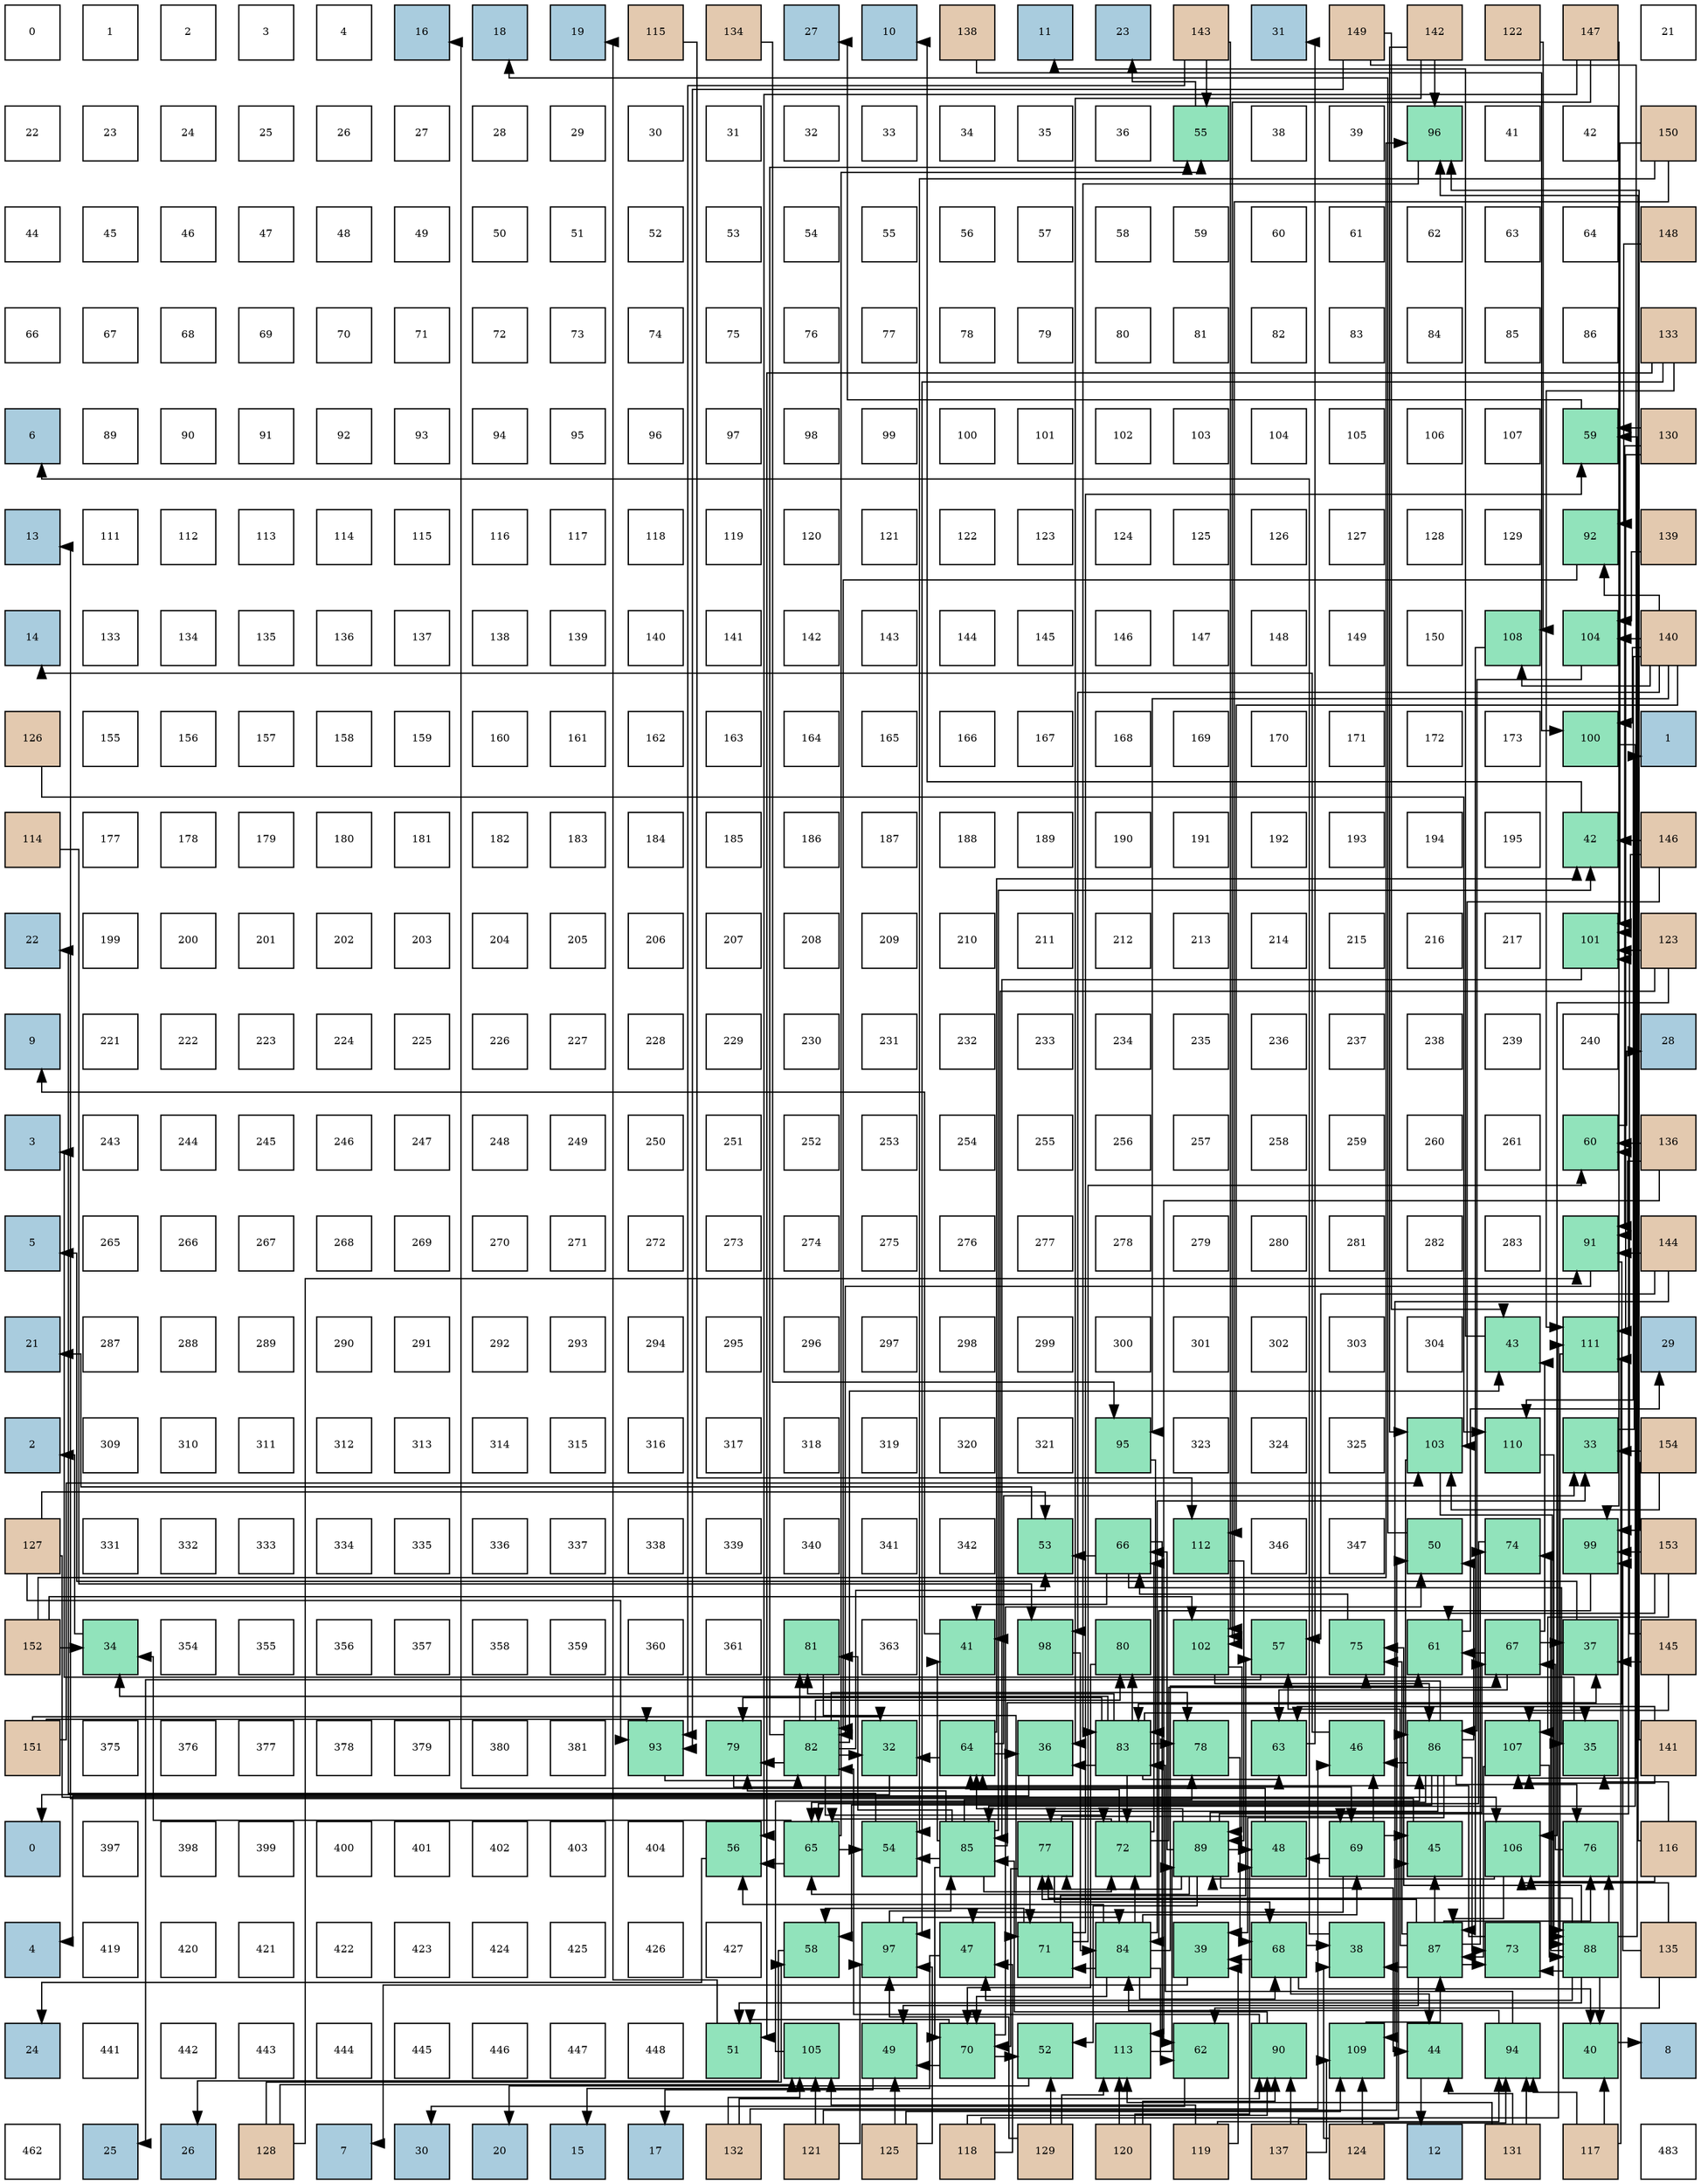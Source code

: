 digraph layout{
 rankdir=TB;
 splines=ortho;
 node [style=filled shape=square fixedsize=true width=0.6];
0[label="0", fontsize=8, fillcolor="#ffffff"];
1[label="1", fontsize=8, fillcolor="#ffffff"];
2[label="2", fontsize=8, fillcolor="#ffffff"];
3[label="3", fontsize=8, fillcolor="#ffffff"];
4[label="4", fontsize=8, fillcolor="#ffffff"];
5[label="16", fontsize=8, fillcolor="#a9ccde"];
6[label="18", fontsize=8, fillcolor="#a9ccde"];
7[label="19", fontsize=8, fillcolor="#a9ccde"];
8[label="115", fontsize=8, fillcolor="#e3c9af"];
9[label="134", fontsize=8, fillcolor="#e3c9af"];
10[label="27", fontsize=8, fillcolor="#a9ccde"];
11[label="10", fontsize=8, fillcolor="#a9ccde"];
12[label="138", fontsize=8, fillcolor="#e3c9af"];
13[label="11", fontsize=8, fillcolor="#a9ccde"];
14[label="23", fontsize=8, fillcolor="#a9ccde"];
15[label="143", fontsize=8, fillcolor="#e3c9af"];
16[label="31", fontsize=8, fillcolor="#a9ccde"];
17[label="149", fontsize=8, fillcolor="#e3c9af"];
18[label="142", fontsize=8, fillcolor="#e3c9af"];
19[label="122", fontsize=8, fillcolor="#e3c9af"];
20[label="147", fontsize=8, fillcolor="#e3c9af"];
21[label="21", fontsize=8, fillcolor="#ffffff"];
22[label="22", fontsize=8, fillcolor="#ffffff"];
23[label="23", fontsize=8, fillcolor="#ffffff"];
24[label="24", fontsize=8, fillcolor="#ffffff"];
25[label="25", fontsize=8, fillcolor="#ffffff"];
26[label="26", fontsize=8, fillcolor="#ffffff"];
27[label="27", fontsize=8, fillcolor="#ffffff"];
28[label="28", fontsize=8, fillcolor="#ffffff"];
29[label="29", fontsize=8, fillcolor="#ffffff"];
30[label="30", fontsize=8, fillcolor="#ffffff"];
31[label="31", fontsize=8, fillcolor="#ffffff"];
32[label="32", fontsize=8, fillcolor="#ffffff"];
33[label="33", fontsize=8, fillcolor="#ffffff"];
34[label="34", fontsize=8, fillcolor="#ffffff"];
35[label="35", fontsize=8, fillcolor="#ffffff"];
36[label="36", fontsize=8, fillcolor="#ffffff"];
37[label="55", fontsize=8, fillcolor="#91e3bb"];
38[label="38", fontsize=8, fillcolor="#ffffff"];
39[label="39", fontsize=8, fillcolor="#ffffff"];
40[label="96", fontsize=8, fillcolor="#91e3bb"];
41[label="41", fontsize=8, fillcolor="#ffffff"];
42[label="42", fontsize=8, fillcolor="#ffffff"];
43[label="150", fontsize=8, fillcolor="#e3c9af"];
44[label="44", fontsize=8, fillcolor="#ffffff"];
45[label="45", fontsize=8, fillcolor="#ffffff"];
46[label="46", fontsize=8, fillcolor="#ffffff"];
47[label="47", fontsize=8, fillcolor="#ffffff"];
48[label="48", fontsize=8, fillcolor="#ffffff"];
49[label="49", fontsize=8, fillcolor="#ffffff"];
50[label="50", fontsize=8, fillcolor="#ffffff"];
51[label="51", fontsize=8, fillcolor="#ffffff"];
52[label="52", fontsize=8, fillcolor="#ffffff"];
53[label="53", fontsize=8, fillcolor="#ffffff"];
54[label="54", fontsize=8, fillcolor="#ffffff"];
55[label="55", fontsize=8, fillcolor="#ffffff"];
56[label="56", fontsize=8, fillcolor="#ffffff"];
57[label="57", fontsize=8, fillcolor="#ffffff"];
58[label="58", fontsize=8, fillcolor="#ffffff"];
59[label="59", fontsize=8, fillcolor="#ffffff"];
60[label="60", fontsize=8, fillcolor="#ffffff"];
61[label="61", fontsize=8, fillcolor="#ffffff"];
62[label="62", fontsize=8, fillcolor="#ffffff"];
63[label="63", fontsize=8, fillcolor="#ffffff"];
64[label="64", fontsize=8, fillcolor="#ffffff"];
65[label="148", fontsize=8, fillcolor="#e3c9af"];
66[label="66", fontsize=8, fillcolor="#ffffff"];
67[label="67", fontsize=8, fillcolor="#ffffff"];
68[label="68", fontsize=8, fillcolor="#ffffff"];
69[label="69", fontsize=8, fillcolor="#ffffff"];
70[label="70", fontsize=8, fillcolor="#ffffff"];
71[label="71", fontsize=8, fillcolor="#ffffff"];
72[label="72", fontsize=8, fillcolor="#ffffff"];
73[label="73", fontsize=8, fillcolor="#ffffff"];
74[label="74", fontsize=8, fillcolor="#ffffff"];
75[label="75", fontsize=8, fillcolor="#ffffff"];
76[label="76", fontsize=8, fillcolor="#ffffff"];
77[label="77", fontsize=8, fillcolor="#ffffff"];
78[label="78", fontsize=8, fillcolor="#ffffff"];
79[label="79", fontsize=8, fillcolor="#ffffff"];
80[label="80", fontsize=8, fillcolor="#ffffff"];
81[label="81", fontsize=8, fillcolor="#ffffff"];
82[label="82", fontsize=8, fillcolor="#ffffff"];
83[label="83", fontsize=8, fillcolor="#ffffff"];
84[label="84", fontsize=8, fillcolor="#ffffff"];
85[label="85", fontsize=8, fillcolor="#ffffff"];
86[label="86", fontsize=8, fillcolor="#ffffff"];
87[label="133", fontsize=8, fillcolor="#e3c9af"];
88[label="6", fontsize=8, fillcolor="#a9ccde"];
89[label="89", fontsize=8, fillcolor="#ffffff"];
90[label="90", fontsize=8, fillcolor="#ffffff"];
91[label="91", fontsize=8, fillcolor="#ffffff"];
92[label="92", fontsize=8, fillcolor="#ffffff"];
93[label="93", fontsize=8, fillcolor="#ffffff"];
94[label="94", fontsize=8, fillcolor="#ffffff"];
95[label="95", fontsize=8, fillcolor="#ffffff"];
96[label="96", fontsize=8, fillcolor="#ffffff"];
97[label="97", fontsize=8, fillcolor="#ffffff"];
98[label="98", fontsize=8, fillcolor="#ffffff"];
99[label="99", fontsize=8, fillcolor="#ffffff"];
100[label="100", fontsize=8, fillcolor="#ffffff"];
101[label="101", fontsize=8, fillcolor="#ffffff"];
102[label="102", fontsize=8, fillcolor="#ffffff"];
103[label="103", fontsize=8, fillcolor="#ffffff"];
104[label="104", fontsize=8, fillcolor="#ffffff"];
105[label="105", fontsize=8, fillcolor="#ffffff"];
106[label="106", fontsize=8, fillcolor="#ffffff"];
107[label="107", fontsize=8, fillcolor="#ffffff"];
108[label="59", fontsize=8, fillcolor="#91e3bb"];
109[label="130", fontsize=8, fillcolor="#e3c9af"];
110[label="13", fontsize=8, fillcolor="#a9ccde"];
111[label="111", fontsize=8, fillcolor="#ffffff"];
112[label="112", fontsize=8, fillcolor="#ffffff"];
113[label="113", fontsize=8, fillcolor="#ffffff"];
114[label="114", fontsize=8, fillcolor="#ffffff"];
115[label="115", fontsize=8, fillcolor="#ffffff"];
116[label="116", fontsize=8, fillcolor="#ffffff"];
117[label="117", fontsize=8, fillcolor="#ffffff"];
118[label="118", fontsize=8, fillcolor="#ffffff"];
119[label="119", fontsize=8, fillcolor="#ffffff"];
120[label="120", fontsize=8, fillcolor="#ffffff"];
121[label="121", fontsize=8, fillcolor="#ffffff"];
122[label="122", fontsize=8, fillcolor="#ffffff"];
123[label="123", fontsize=8, fillcolor="#ffffff"];
124[label="124", fontsize=8, fillcolor="#ffffff"];
125[label="125", fontsize=8, fillcolor="#ffffff"];
126[label="126", fontsize=8, fillcolor="#ffffff"];
127[label="127", fontsize=8, fillcolor="#ffffff"];
128[label="128", fontsize=8, fillcolor="#ffffff"];
129[label="129", fontsize=8, fillcolor="#ffffff"];
130[label="92", fontsize=8, fillcolor="#91e3bb"];
131[label="139", fontsize=8, fillcolor="#e3c9af"];
132[label="14", fontsize=8, fillcolor="#a9ccde"];
133[label="133", fontsize=8, fillcolor="#ffffff"];
134[label="134", fontsize=8, fillcolor="#ffffff"];
135[label="135", fontsize=8, fillcolor="#ffffff"];
136[label="136", fontsize=8, fillcolor="#ffffff"];
137[label="137", fontsize=8, fillcolor="#ffffff"];
138[label="138", fontsize=8, fillcolor="#ffffff"];
139[label="139", fontsize=8, fillcolor="#ffffff"];
140[label="140", fontsize=8, fillcolor="#ffffff"];
141[label="141", fontsize=8, fillcolor="#ffffff"];
142[label="142", fontsize=8, fillcolor="#ffffff"];
143[label="143", fontsize=8, fillcolor="#ffffff"];
144[label="144", fontsize=8, fillcolor="#ffffff"];
145[label="145", fontsize=8, fillcolor="#ffffff"];
146[label="146", fontsize=8, fillcolor="#ffffff"];
147[label="147", fontsize=8, fillcolor="#ffffff"];
148[label="148", fontsize=8, fillcolor="#ffffff"];
149[label="149", fontsize=8, fillcolor="#ffffff"];
150[label="150", fontsize=8, fillcolor="#ffffff"];
151[label="108", fontsize=8, fillcolor="#91e3bb"];
152[label="104", fontsize=8, fillcolor="#91e3bb"];
153[label="140", fontsize=8, fillcolor="#e3c9af"];
154[label="126", fontsize=8, fillcolor="#e3c9af"];
155[label="155", fontsize=8, fillcolor="#ffffff"];
156[label="156", fontsize=8, fillcolor="#ffffff"];
157[label="157", fontsize=8, fillcolor="#ffffff"];
158[label="158", fontsize=8, fillcolor="#ffffff"];
159[label="159", fontsize=8, fillcolor="#ffffff"];
160[label="160", fontsize=8, fillcolor="#ffffff"];
161[label="161", fontsize=8, fillcolor="#ffffff"];
162[label="162", fontsize=8, fillcolor="#ffffff"];
163[label="163", fontsize=8, fillcolor="#ffffff"];
164[label="164", fontsize=8, fillcolor="#ffffff"];
165[label="165", fontsize=8, fillcolor="#ffffff"];
166[label="166", fontsize=8, fillcolor="#ffffff"];
167[label="167", fontsize=8, fillcolor="#ffffff"];
168[label="168", fontsize=8, fillcolor="#ffffff"];
169[label="169", fontsize=8, fillcolor="#ffffff"];
170[label="170", fontsize=8, fillcolor="#ffffff"];
171[label="171", fontsize=8, fillcolor="#ffffff"];
172[label="172", fontsize=8, fillcolor="#ffffff"];
173[label="173", fontsize=8, fillcolor="#ffffff"];
174[label="100", fontsize=8, fillcolor="#91e3bb"];
175[label="1", fontsize=8, fillcolor="#a9ccde"];
176[label="114", fontsize=8, fillcolor="#e3c9af"];
177[label="177", fontsize=8, fillcolor="#ffffff"];
178[label="178", fontsize=8, fillcolor="#ffffff"];
179[label="179", fontsize=8, fillcolor="#ffffff"];
180[label="180", fontsize=8, fillcolor="#ffffff"];
181[label="181", fontsize=8, fillcolor="#ffffff"];
182[label="182", fontsize=8, fillcolor="#ffffff"];
183[label="183", fontsize=8, fillcolor="#ffffff"];
184[label="184", fontsize=8, fillcolor="#ffffff"];
185[label="185", fontsize=8, fillcolor="#ffffff"];
186[label="186", fontsize=8, fillcolor="#ffffff"];
187[label="187", fontsize=8, fillcolor="#ffffff"];
188[label="188", fontsize=8, fillcolor="#ffffff"];
189[label="189", fontsize=8, fillcolor="#ffffff"];
190[label="190", fontsize=8, fillcolor="#ffffff"];
191[label="191", fontsize=8, fillcolor="#ffffff"];
192[label="192", fontsize=8, fillcolor="#ffffff"];
193[label="193", fontsize=8, fillcolor="#ffffff"];
194[label="194", fontsize=8, fillcolor="#ffffff"];
195[label="195", fontsize=8, fillcolor="#ffffff"];
196[label="42", fontsize=8, fillcolor="#91e3bb"];
197[label="146", fontsize=8, fillcolor="#e3c9af"];
198[label="22", fontsize=8, fillcolor="#a9ccde"];
199[label="199", fontsize=8, fillcolor="#ffffff"];
200[label="200", fontsize=8, fillcolor="#ffffff"];
201[label="201", fontsize=8, fillcolor="#ffffff"];
202[label="202", fontsize=8, fillcolor="#ffffff"];
203[label="203", fontsize=8, fillcolor="#ffffff"];
204[label="204", fontsize=8, fillcolor="#ffffff"];
205[label="205", fontsize=8, fillcolor="#ffffff"];
206[label="206", fontsize=8, fillcolor="#ffffff"];
207[label="207", fontsize=8, fillcolor="#ffffff"];
208[label="208", fontsize=8, fillcolor="#ffffff"];
209[label="209", fontsize=8, fillcolor="#ffffff"];
210[label="210", fontsize=8, fillcolor="#ffffff"];
211[label="211", fontsize=8, fillcolor="#ffffff"];
212[label="212", fontsize=8, fillcolor="#ffffff"];
213[label="213", fontsize=8, fillcolor="#ffffff"];
214[label="214", fontsize=8, fillcolor="#ffffff"];
215[label="215", fontsize=8, fillcolor="#ffffff"];
216[label="216", fontsize=8, fillcolor="#ffffff"];
217[label="217", fontsize=8, fillcolor="#ffffff"];
218[label="101", fontsize=8, fillcolor="#91e3bb"];
219[label="123", fontsize=8, fillcolor="#e3c9af"];
220[label="9", fontsize=8, fillcolor="#a9ccde"];
221[label="221", fontsize=8, fillcolor="#ffffff"];
222[label="222", fontsize=8, fillcolor="#ffffff"];
223[label="223", fontsize=8, fillcolor="#ffffff"];
224[label="224", fontsize=8, fillcolor="#ffffff"];
225[label="225", fontsize=8, fillcolor="#ffffff"];
226[label="226", fontsize=8, fillcolor="#ffffff"];
227[label="227", fontsize=8, fillcolor="#ffffff"];
228[label="228", fontsize=8, fillcolor="#ffffff"];
229[label="229", fontsize=8, fillcolor="#ffffff"];
230[label="230", fontsize=8, fillcolor="#ffffff"];
231[label="231", fontsize=8, fillcolor="#ffffff"];
232[label="232", fontsize=8, fillcolor="#ffffff"];
233[label="233", fontsize=8, fillcolor="#ffffff"];
234[label="234", fontsize=8, fillcolor="#ffffff"];
235[label="235", fontsize=8, fillcolor="#ffffff"];
236[label="236", fontsize=8, fillcolor="#ffffff"];
237[label="237", fontsize=8, fillcolor="#ffffff"];
238[label="238", fontsize=8, fillcolor="#ffffff"];
239[label="239", fontsize=8, fillcolor="#ffffff"];
240[label="240", fontsize=8, fillcolor="#ffffff"];
241[label="28", fontsize=8, fillcolor="#a9ccde"];
242[label="3", fontsize=8, fillcolor="#a9ccde"];
243[label="243", fontsize=8, fillcolor="#ffffff"];
244[label="244", fontsize=8, fillcolor="#ffffff"];
245[label="245", fontsize=8, fillcolor="#ffffff"];
246[label="246", fontsize=8, fillcolor="#ffffff"];
247[label="247", fontsize=8, fillcolor="#ffffff"];
248[label="248", fontsize=8, fillcolor="#ffffff"];
249[label="249", fontsize=8, fillcolor="#ffffff"];
250[label="250", fontsize=8, fillcolor="#ffffff"];
251[label="251", fontsize=8, fillcolor="#ffffff"];
252[label="252", fontsize=8, fillcolor="#ffffff"];
253[label="253", fontsize=8, fillcolor="#ffffff"];
254[label="254", fontsize=8, fillcolor="#ffffff"];
255[label="255", fontsize=8, fillcolor="#ffffff"];
256[label="256", fontsize=8, fillcolor="#ffffff"];
257[label="257", fontsize=8, fillcolor="#ffffff"];
258[label="258", fontsize=8, fillcolor="#ffffff"];
259[label="259", fontsize=8, fillcolor="#ffffff"];
260[label="260", fontsize=8, fillcolor="#ffffff"];
261[label="261", fontsize=8, fillcolor="#ffffff"];
262[label="60", fontsize=8, fillcolor="#91e3bb"];
263[label="136", fontsize=8, fillcolor="#e3c9af"];
264[label="5", fontsize=8, fillcolor="#a9ccde"];
265[label="265", fontsize=8, fillcolor="#ffffff"];
266[label="266", fontsize=8, fillcolor="#ffffff"];
267[label="267", fontsize=8, fillcolor="#ffffff"];
268[label="268", fontsize=8, fillcolor="#ffffff"];
269[label="269", fontsize=8, fillcolor="#ffffff"];
270[label="270", fontsize=8, fillcolor="#ffffff"];
271[label="271", fontsize=8, fillcolor="#ffffff"];
272[label="272", fontsize=8, fillcolor="#ffffff"];
273[label="273", fontsize=8, fillcolor="#ffffff"];
274[label="274", fontsize=8, fillcolor="#ffffff"];
275[label="275", fontsize=8, fillcolor="#ffffff"];
276[label="276", fontsize=8, fillcolor="#ffffff"];
277[label="277", fontsize=8, fillcolor="#ffffff"];
278[label="278", fontsize=8, fillcolor="#ffffff"];
279[label="279", fontsize=8, fillcolor="#ffffff"];
280[label="280", fontsize=8, fillcolor="#ffffff"];
281[label="281", fontsize=8, fillcolor="#ffffff"];
282[label="282", fontsize=8, fillcolor="#ffffff"];
283[label="283", fontsize=8, fillcolor="#ffffff"];
284[label="91", fontsize=8, fillcolor="#91e3bb"];
285[label="144", fontsize=8, fillcolor="#e3c9af"];
286[label="21", fontsize=8, fillcolor="#a9ccde"];
287[label="287", fontsize=8, fillcolor="#ffffff"];
288[label="288", fontsize=8, fillcolor="#ffffff"];
289[label="289", fontsize=8, fillcolor="#ffffff"];
290[label="290", fontsize=8, fillcolor="#ffffff"];
291[label="291", fontsize=8, fillcolor="#ffffff"];
292[label="292", fontsize=8, fillcolor="#ffffff"];
293[label="293", fontsize=8, fillcolor="#ffffff"];
294[label="294", fontsize=8, fillcolor="#ffffff"];
295[label="295", fontsize=8, fillcolor="#ffffff"];
296[label="296", fontsize=8, fillcolor="#ffffff"];
297[label="297", fontsize=8, fillcolor="#ffffff"];
298[label="298", fontsize=8, fillcolor="#ffffff"];
299[label="299", fontsize=8, fillcolor="#ffffff"];
300[label="300", fontsize=8, fillcolor="#ffffff"];
301[label="301", fontsize=8, fillcolor="#ffffff"];
302[label="302", fontsize=8, fillcolor="#ffffff"];
303[label="303", fontsize=8, fillcolor="#ffffff"];
304[label="304", fontsize=8, fillcolor="#ffffff"];
305[label="43", fontsize=8, fillcolor="#91e3bb"];
306[label="111", fontsize=8, fillcolor="#91e3bb"];
307[label="29", fontsize=8, fillcolor="#a9ccde"];
308[label="2", fontsize=8, fillcolor="#a9ccde"];
309[label="309", fontsize=8, fillcolor="#ffffff"];
310[label="310", fontsize=8, fillcolor="#ffffff"];
311[label="311", fontsize=8, fillcolor="#ffffff"];
312[label="312", fontsize=8, fillcolor="#ffffff"];
313[label="313", fontsize=8, fillcolor="#ffffff"];
314[label="314", fontsize=8, fillcolor="#ffffff"];
315[label="315", fontsize=8, fillcolor="#ffffff"];
316[label="316", fontsize=8, fillcolor="#ffffff"];
317[label="317", fontsize=8, fillcolor="#ffffff"];
318[label="318", fontsize=8, fillcolor="#ffffff"];
319[label="319", fontsize=8, fillcolor="#ffffff"];
320[label="320", fontsize=8, fillcolor="#ffffff"];
321[label="321", fontsize=8, fillcolor="#ffffff"];
322[label="95", fontsize=8, fillcolor="#91e3bb"];
323[label="323", fontsize=8, fillcolor="#ffffff"];
324[label="324", fontsize=8, fillcolor="#ffffff"];
325[label="325", fontsize=8, fillcolor="#ffffff"];
326[label="103", fontsize=8, fillcolor="#91e3bb"];
327[label="110", fontsize=8, fillcolor="#91e3bb"];
328[label="33", fontsize=8, fillcolor="#91e3bb"];
329[label="154", fontsize=8, fillcolor="#e3c9af"];
330[label="127", fontsize=8, fillcolor="#e3c9af"];
331[label="331", fontsize=8, fillcolor="#ffffff"];
332[label="332", fontsize=8, fillcolor="#ffffff"];
333[label="333", fontsize=8, fillcolor="#ffffff"];
334[label="334", fontsize=8, fillcolor="#ffffff"];
335[label="335", fontsize=8, fillcolor="#ffffff"];
336[label="336", fontsize=8, fillcolor="#ffffff"];
337[label="337", fontsize=8, fillcolor="#ffffff"];
338[label="338", fontsize=8, fillcolor="#ffffff"];
339[label="339", fontsize=8, fillcolor="#ffffff"];
340[label="340", fontsize=8, fillcolor="#ffffff"];
341[label="341", fontsize=8, fillcolor="#ffffff"];
342[label="342", fontsize=8, fillcolor="#ffffff"];
343[label="53", fontsize=8, fillcolor="#91e3bb"];
344[label="66", fontsize=8, fillcolor="#91e3bb"];
345[label="112", fontsize=8, fillcolor="#91e3bb"];
346[label="346", fontsize=8, fillcolor="#ffffff"];
347[label="347", fontsize=8, fillcolor="#ffffff"];
348[label="50", fontsize=8, fillcolor="#91e3bb"];
349[label="74", fontsize=8, fillcolor="#91e3bb"];
350[label="99", fontsize=8, fillcolor="#91e3bb"];
351[label="153", fontsize=8, fillcolor="#e3c9af"];
352[label="152", fontsize=8, fillcolor="#e3c9af"];
353[label="34", fontsize=8, fillcolor="#91e3bb"];
354[label="354", fontsize=8, fillcolor="#ffffff"];
355[label="355", fontsize=8, fillcolor="#ffffff"];
356[label="356", fontsize=8, fillcolor="#ffffff"];
357[label="357", fontsize=8, fillcolor="#ffffff"];
358[label="358", fontsize=8, fillcolor="#ffffff"];
359[label="359", fontsize=8, fillcolor="#ffffff"];
360[label="360", fontsize=8, fillcolor="#ffffff"];
361[label="361", fontsize=8, fillcolor="#ffffff"];
362[label="81", fontsize=8, fillcolor="#91e3bb"];
363[label="363", fontsize=8, fillcolor="#ffffff"];
364[label="41", fontsize=8, fillcolor="#91e3bb"];
365[label="98", fontsize=8, fillcolor="#91e3bb"];
366[label="80", fontsize=8, fillcolor="#91e3bb"];
367[label="102", fontsize=8, fillcolor="#91e3bb"];
368[label="57", fontsize=8, fillcolor="#91e3bb"];
369[label="75", fontsize=8, fillcolor="#91e3bb"];
370[label="61", fontsize=8, fillcolor="#91e3bb"];
371[label="67", fontsize=8, fillcolor="#91e3bb"];
372[label="37", fontsize=8, fillcolor="#91e3bb"];
373[label="145", fontsize=8, fillcolor="#e3c9af"];
374[label="151", fontsize=8, fillcolor="#e3c9af"];
375[label="375", fontsize=8, fillcolor="#ffffff"];
376[label="376", fontsize=8, fillcolor="#ffffff"];
377[label="377", fontsize=8, fillcolor="#ffffff"];
378[label="378", fontsize=8, fillcolor="#ffffff"];
379[label="379", fontsize=8, fillcolor="#ffffff"];
380[label="380", fontsize=8, fillcolor="#ffffff"];
381[label="381", fontsize=8, fillcolor="#ffffff"];
382[label="93", fontsize=8, fillcolor="#91e3bb"];
383[label="79", fontsize=8, fillcolor="#91e3bb"];
384[label="82", fontsize=8, fillcolor="#91e3bb"];
385[label="32", fontsize=8, fillcolor="#91e3bb"];
386[label="64", fontsize=8, fillcolor="#91e3bb"];
387[label="36", fontsize=8, fillcolor="#91e3bb"];
388[label="83", fontsize=8, fillcolor="#91e3bb"];
389[label="78", fontsize=8, fillcolor="#91e3bb"];
390[label="63", fontsize=8, fillcolor="#91e3bb"];
391[label="46", fontsize=8, fillcolor="#91e3bb"];
392[label="86", fontsize=8, fillcolor="#91e3bb"];
393[label="107", fontsize=8, fillcolor="#91e3bb"];
394[label="35", fontsize=8, fillcolor="#91e3bb"];
395[label="141", fontsize=8, fillcolor="#e3c9af"];
396[label="0", fontsize=8, fillcolor="#a9ccde"];
397[label="397", fontsize=8, fillcolor="#ffffff"];
398[label="398", fontsize=8, fillcolor="#ffffff"];
399[label="399", fontsize=8, fillcolor="#ffffff"];
400[label="400", fontsize=8, fillcolor="#ffffff"];
401[label="401", fontsize=8, fillcolor="#ffffff"];
402[label="402", fontsize=8, fillcolor="#ffffff"];
403[label="403", fontsize=8, fillcolor="#ffffff"];
404[label="404", fontsize=8, fillcolor="#ffffff"];
405[label="56", fontsize=8, fillcolor="#91e3bb"];
406[label="65", fontsize=8, fillcolor="#91e3bb"];
407[label="54", fontsize=8, fillcolor="#91e3bb"];
408[label="85", fontsize=8, fillcolor="#91e3bb"];
409[label="77", fontsize=8, fillcolor="#91e3bb"];
410[label="72", fontsize=8, fillcolor="#91e3bb"];
411[label="89", fontsize=8, fillcolor="#91e3bb"];
412[label="48", fontsize=8, fillcolor="#91e3bb"];
413[label="69", fontsize=8, fillcolor="#91e3bb"];
414[label="45", fontsize=8, fillcolor="#91e3bb"];
415[label="106", fontsize=8, fillcolor="#91e3bb"];
416[label="76", fontsize=8, fillcolor="#91e3bb"];
417[label="116", fontsize=8, fillcolor="#e3c9af"];
418[label="4", fontsize=8, fillcolor="#a9ccde"];
419[label="419", fontsize=8, fillcolor="#ffffff"];
420[label="420", fontsize=8, fillcolor="#ffffff"];
421[label="421", fontsize=8, fillcolor="#ffffff"];
422[label="422", fontsize=8, fillcolor="#ffffff"];
423[label="423", fontsize=8, fillcolor="#ffffff"];
424[label="424", fontsize=8, fillcolor="#ffffff"];
425[label="425", fontsize=8, fillcolor="#ffffff"];
426[label="426", fontsize=8, fillcolor="#ffffff"];
427[label="427", fontsize=8, fillcolor="#ffffff"];
428[label="58", fontsize=8, fillcolor="#91e3bb"];
429[label="97", fontsize=8, fillcolor="#91e3bb"];
430[label="47", fontsize=8, fillcolor="#91e3bb"];
431[label="71", fontsize=8, fillcolor="#91e3bb"];
432[label="84", fontsize=8, fillcolor="#91e3bb"];
433[label="39", fontsize=8, fillcolor="#91e3bb"];
434[label="68", fontsize=8, fillcolor="#91e3bb"];
435[label="38", fontsize=8, fillcolor="#91e3bb"];
436[label="87", fontsize=8, fillcolor="#91e3bb"];
437[label="73", fontsize=8, fillcolor="#91e3bb"];
438[label="88", fontsize=8, fillcolor="#91e3bb"];
439[label="135", fontsize=8, fillcolor="#e3c9af"];
440[label="24", fontsize=8, fillcolor="#a9ccde"];
441[label="441", fontsize=8, fillcolor="#ffffff"];
442[label="442", fontsize=8, fillcolor="#ffffff"];
443[label="443", fontsize=8, fillcolor="#ffffff"];
444[label="444", fontsize=8, fillcolor="#ffffff"];
445[label="445", fontsize=8, fillcolor="#ffffff"];
446[label="446", fontsize=8, fillcolor="#ffffff"];
447[label="447", fontsize=8, fillcolor="#ffffff"];
448[label="448", fontsize=8, fillcolor="#ffffff"];
449[label="51", fontsize=8, fillcolor="#91e3bb"];
450[label="105", fontsize=8, fillcolor="#91e3bb"];
451[label="49", fontsize=8, fillcolor="#91e3bb"];
452[label="70", fontsize=8, fillcolor="#91e3bb"];
453[label="52", fontsize=8, fillcolor="#91e3bb"];
454[label="113", fontsize=8, fillcolor="#91e3bb"];
455[label="62", fontsize=8, fillcolor="#91e3bb"];
456[label="90", fontsize=8, fillcolor="#91e3bb"];
457[label="109", fontsize=8, fillcolor="#91e3bb"];
458[label="44", fontsize=8, fillcolor="#91e3bb"];
459[label="94", fontsize=8, fillcolor="#91e3bb"];
460[label="40", fontsize=8, fillcolor="#91e3bb"];
461[label="8", fontsize=8, fillcolor="#a9ccde"];
462[label="462", fontsize=8, fillcolor="#ffffff"];
463[label="25", fontsize=8, fillcolor="#a9ccde"];
464[label="26", fontsize=8, fillcolor="#a9ccde"];
465[label="128", fontsize=8, fillcolor="#e3c9af"];
466[label="7", fontsize=8, fillcolor="#a9ccde"];
467[label="30", fontsize=8, fillcolor="#a9ccde"];
468[label="20", fontsize=8, fillcolor="#a9ccde"];
469[label="15", fontsize=8, fillcolor="#a9ccde"];
470[label="17", fontsize=8, fillcolor="#a9ccde"];
471[label="132", fontsize=8, fillcolor="#e3c9af"];
472[label="121", fontsize=8, fillcolor="#e3c9af"];
473[label="125", fontsize=8, fillcolor="#e3c9af"];
474[label="118", fontsize=8, fillcolor="#e3c9af"];
475[label="129", fontsize=8, fillcolor="#e3c9af"];
476[label="120", fontsize=8, fillcolor="#e3c9af"];
477[label="119", fontsize=8, fillcolor="#e3c9af"];
478[label="137", fontsize=8, fillcolor="#e3c9af"];
479[label="124", fontsize=8, fillcolor="#e3c9af"];
480[label="12", fontsize=8, fillcolor="#a9ccde"];
481[label="131", fontsize=8, fillcolor="#e3c9af"];
482[label="117", fontsize=8, fillcolor="#e3c9af"];
483[label="483", fontsize=8, fillcolor="#ffffff"];
edge [constraint=false, style=vis];385 -> 396;
328 -> 175;
353 -> 308;
394 -> 242;
387 -> 418;
372 -> 264;
435 -> 88;
433 -> 466;
460 -> 461;
364 -> 220;
196 -> 11;
305 -> 13;
458 -> 480;
414 -> 110;
391 -> 132;
430 -> 469;
412 -> 5;
451 -> 470;
348 -> 6;
449 -> 7;
453 -> 468;
343 -> 286;
407 -> 198;
37 -> 14;
405 -> 440;
368 -> 463;
428 -> 464;
108 -> 10;
262 -> 241;
370 -> 307;
455 -> 467;
390 -> 16;
386 -> 385;
386 -> 328;
386 -> 387;
386 -> 196;
406 -> 353;
406 -> 407;
406 -> 37;
406 -> 405;
344 -> 394;
344 -> 364;
344 -> 343;
344 -> 455;
371 -> 372;
371 -> 305;
371 -> 370;
371 -> 390;
434 -> 435;
434 -> 433;
434 -> 460;
434 -> 458;
413 -> 414;
413 -> 391;
413 -> 430;
413 -> 412;
452 -> 451;
452 -> 348;
452 -> 449;
452 -> 453;
431 -> 368;
431 -> 428;
431 -> 108;
431 -> 262;
410 -> 386;
410 -> 406;
410 -> 344;
410 -> 371;
437 -> 386;
349 -> 406;
369 -> 344;
416 -> 371;
409 -> 434;
409 -> 413;
409 -> 452;
409 -> 431;
389 -> 434;
383 -> 413;
366 -> 452;
362 -> 431;
384 -> 385;
384 -> 305;
384 -> 343;
384 -> 37;
384 -> 410;
384 -> 389;
384 -> 383;
384 -> 366;
384 -> 362;
388 -> 353;
388 -> 394;
388 -> 387;
388 -> 390;
388 -> 410;
388 -> 389;
388 -> 383;
388 -> 366;
388 -> 362;
432 -> 328;
432 -> 405;
432 -> 370;
432 -> 455;
432 -> 434;
432 -> 413;
432 -> 452;
432 -> 431;
432 -> 410;
408 -> 372;
408 -> 364;
408 -> 196;
408 -> 407;
408 -> 452;
408 -> 410;
408 -> 389;
408 -> 383;
408 -> 362;
392 -> 433;
392 -> 391;
392 -> 348;
392 -> 428;
392 -> 406;
392 -> 437;
392 -> 369;
392 -> 416;
392 -> 409;
436 -> 435;
436 -> 414;
436 -> 451;
436 -> 368;
436 -> 437;
436 -> 349;
436 -> 369;
436 -> 416;
436 -> 409;
438 -> 460;
438 -> 430;
438 -> 449;
438 -> 108;
438 -> 437;
438 -> 349;
438 -> 369;
438 -> 416;
438 -> 409;
411 -> 458;
411 -> 412;
411 -> 453;
411 -> 262;
411 -> 386;
411 -> 406;
411 -> 344;
411 -> 371;
411 -> 409;
456 -> 384;
456 -> 408;
284 -> 384;
284 -> 388;
130 -> 384;
382 -> 384;
459 -> 388;
459 -> 432;
322 -> 388;
40 -> 388;
429 -> 432;
429 -> 408;
365 -> 432;
350 -> 432;
174 -> 408;
218 -> 408;
367 -> 392;
367 -> 411;
326 -> 392;
326 -> 438;
152 -> 392;
450 -> 392;
415 -> 436;
415 -> 411;
393 -> 436;
393 -> 438;
151 -> 436;
457 -> 436;
327 -> 438;
306 -> 438;
345 -> 411;
454 -> 411;
176 -> 365;
8 -> 345;
417 -> 394;
417 -> 40;
417 -> 415;
482 -> 460;
482 -> 459;
482 -> 306;
474 -> 430;
474 -> 456;
474 -> 306;
477 -> 433;
477 -> 459;
477 -> 450;
476 -> 412;
476 -> 456;
476 -> 454;
472 -> 348;
472 -> 429;
472 -> 450;
19 -> 151;
219 -> 364;
219 -> 218;
219 -> 415;
479 -> 435;
479 -> 459;
479 -> 457;
473 -> 451;
473 -> 429;
473 -> 457;
154 -> 327;
330 -> 343;
330 -> 382;
330 -> 415;
465 -> 428;
465 -> 284;
465 -> 450;
475 -> 453;
475 -> 429;
475 -> 454;
109 -> 108;
109 -> 284;
109 -> 306;
481 -> 458;
481 -> 459;
481 -> 454;
471 -> 391;
471 -> 456;
471 -> 450;
87 -> 449;
87 -> 429;
87 -> 306;
9 -> 322;
439 -> 455;
439 -> 350;
439 -> 415;
263 -> 262;
263 -> 284;
263 -> 454;
478 -> 414;
478 -> 456;
478 -> 457;
12 -> 174;
131 -> 152;
153 -> 130;
153 -> 322;
153 -> 365;
153 -> 174;
153 -> 152;
153 -> 151;
153 -> 327;
153 -> 345;
395 -> 390;
395 -> 40;
395 -> 393;
18 -> 387;
18 -> 40;
18 -> 326;
15 -> 37;
15 -> 382;
15 -> 367;
285 -> 368;
285 -> 284;
285 -> 457;
373 -> 372;
373 -> 218;
373 -> 393;
197 -> 196;
197 -> 218;
197 -> 326;
20 -> 405;
20 -> 350;
20 -> 367;
65 -> 130;
17 -> 305;
17 -> 382;
17 -> 393;
43 -> 407;
43 -> 218;
43 -> 367;
374 -> 385;
374 -> 382;
374 -> 326;
352 -> 353;
352 -> 40;
352 -> 367;
351 -> 370;
351 -> 350;
351 -> 393;
329 -> 328;
329 -> 350;
329 -> 326;
edge [constraint=true, style=invis];
0 -> 22 -> 44 -> 66 -> 88 -> 110 -> 132 -> 154 -> 176 -> 198 -> 220 -> 242 -> 264 -> 286 -> 308 -> 330 -> 352 -> 374 -> 396 -> 418 -> 440 -> 462;
1 -> 23 -> 45 -> 67 -> 89 -> 111 -> 133 -> 155 -> 177 -> 199 -> 221 -> 243 -> 265 -> 287 -> 309 -> 331 -> 353 -> 375 -> 397 -> 419 -> 441 -> 463;
2 -> 24 -> 46 -> 68 -> 90 -> 112 -> 134 -> 156 -> 178 -> 200 -> 222 -> 244 -> 266 -> 288 -> 310 -> 332 -> 354 -> 376 -> 398 -> 420 -> 442 -> 464;
3 -> 25 -> 47 -> 69 -> 91 -> 113 -> 135 -> 157 -> 179 -> 201 -> 223 -> 245 -> 267 -> 289 -> 311 -> 333 -> 355 -> 377 -> 399 -> 421 -> 443 -> 465;
4 -> 26 -> 48 -> 70 -> 92 -> 114 -> 136 -> 158 -> 180 -> 202 -> 224 -> 246 -> 268 -> 290 -> 312 -> 334 -> 356 -> 378 -> 400 -> 422 -> 444 -> 466;
5 -> 27 -> 49 -> 71 -> 93 -> 115 -> 137 -> 159 -> 181 -> 203 -> 225 -> 247 -> 269 -> 291 -> 313 -> 335 -> 357 -> 379 -> 401 -> 423 -> 445 -> 467;
6 -> 28 -> 50 -> 72 -> 94 -> 116 -> 138 -> 160 -> 182 -> 204 -> 226 -> 248 -> 270 -> 292 -> 314 -> 336 -> 358 -> 380 -> 402 -> 424 -> 446 -> 468;
7 -> 29 -> 51 -> 73 -> 95 -> 117 -> 139 -> 161 -> 183 -> 205 -> 227 -> 249 -> 271 -> 293 -> 315 -> 337 -> 359 -> 381 -> 403 -> 425 -> 447 -> 469;
8 -> 30 -> 52 -> 74 -> 96 -> 118 -> 140 -> 162 -> 184 -> 206 -> 228 -> 250 -> 272 -> 294 -> 316 -> 338 -> 360 -> 382 -> 404 -> 426 -> 448 -> 470;
9 -> 31 -> 53 -> 75 -> 97 -> 119 -> 141 -> 163 -> 185 -> 207 -> 229 -> 251 -> 273 -> 295 -> 317 -> 339 -> 361 -> 383 -> 405 -> 427 -> 449 -> 471;
10 -> 32 -> 54 -> 76 -> 98 -> 120 -> 142 -> 164 -> 186 -> 208 -> 230 -> 252 -> 274 -> 296 -> 318 -> 340 -> 362 -> 384 -> 406 -> 428 -> 450 -> 472;
11 -> 33 -> 55 -> 77 -> 99 -> 121 -> 143 -> 165 -> 187 -> 209 -> 231 -> 253 -> 275 -> 297 -> 319 -> 341 -> 363 -> 385 -> 407 -> 429 -> 451 -> 473;
12 -> 34 -> 56 -> 78 -> 100 -> 122 -> 144 -> 166 -> 188 -> 210 -> 232 -> 254 -> 276 -> 298 -> 320 -> 342 -> 364 -> 386 -> 408 -> 430 -> 452 -> 474;
13 -> 35 -> 57 -> 79 -> 101 -> 123 -> 145 -> 167 -> 189 -> 211 -> 233 -> 255 -> 277 -> 299 -> 321 -> 343 -> 365 -> 387 -> 409 -> 431 -> 453 -> 475;
14 -> 36 -> 58 -> 80 -> 102 -> 124 -> 146 -> 168 -> 190 -> 212 -> 234 -> 256 -> 278 -> 300 -> 322 -> 344 -> 366 -> 388 -> 410 -> 432 -> 454 -> 476;
15 -> 37 -> 59 -> 81 -> 103 -> 125 -> 147 -> 169 -> 191 -> 213 -> 235 -> 257 -> 279 -> 301 -> 323 -> 345 -> 367 -> 389 -> 411 -> 433 -> 455 -> 477;
16 -> 38 -> 60 -> 82 -> 104 -> 126 -> 148 -> 170 -> 192 -> 214 -> 236 -> 258 -> 280 -> 302 -> 324 -> 346 -> 368 -> 390 -> 412 -> 434 -> 456 -> 478;
17 -> 39 -> 61 -> 83 -> 105 -> 127 -> 149 -> 171 -> 193 -> 215 -> 237 -> 259 -> 281 -> 303 -> 325 -> 347 -> 369 -> 391 -> 413 -> 435 -> 457 -> 479;
18 -> 40 -> 62 -> 84 -> 106 -> 128 -> 150 -> 172 -> 194 -> 216 -> 238 -> 260 -> 282 -> 304 -> 326 -> 348 -> 370 -> 392 -> 414 -> 436 -> 458 -> 480;
19 -> 41 -> 63 -> 85 -> 107 -> 129 -> 151 -> 173 -> 195 -> 217 -> 239 -> 261 -> 283 -> 305 -> 327 -> 349 -> 371 -> 393 -> 415 -> 437 -> 459 -> 481;
20 -> 42 -> 64 -> 86 -> 108 -> 130 -> 152 -> 174 -> 196 -> 218 -> 240 -> 262 -> 284 -> 306 -> 328 -> 350 -> 372 -> 394 -> 416 -> 438 -> 460 -> 482;
21 -> 43 -> 65 -> 87 -> 109 -> 131 -> 153 -> 175 -> 197 -> 219 -> 241 -> 263 -> 285 -> 307 -> 329 -> 351 -> 373 -> 395 -> 417 -> 439 -> 461 -> 483;
rank = same {0 -> 1 -> 2 -> 3 -> 4 -> 5 -> 6 -> 7 -> 8 -> 9 -> 10 -> 11 -> 12 -> 13 -> 14 -> 15 -> 16 -> 17 -> 18 -> 19 -> 20 -> 21};
rank = same {22 -> 23 -> 24 -> 25 -> 26 -> 27 -> 28 -> 29 -> 30 -> 31 -> 32 -> 33 -> 34 -> 35 -> 36 -> 37 -> 38 -> 39 -> 40 -> 41 -> 42 -> 43};
rank = same {44 -> 45 -> 46 -> 47 -> 48 -> 49 -> 50 -> 51 -> 52 -> 53 -> 54 -> 55 -> 56 -> 57 -> 58 -> 59 -> 60 -> 61 -> 62 -> 63 -> 64 -> 65};
rank = same {66 -> 67 -> 68 -> 69 -> 70 -> 71 -> 72 -> 73 -> 74 -> 75 -> 76 -> 77 -> 78 -> 79 -> 80 -> 81 -> 82 -> 83 -> 84 -> 85 -> 86 -> 87};
rank = same {88 -> 89 -> 90 -> 91 -> 92 -> 93 -> 94 -> 95 -> 96 -> 97 -> 98 -> 99 -> 100 -> 101 -> 102 -> 103 -> 104 -> 105 -> 106 -> 107 -> 108 -> 109};
rank = same {110 -> 111 -> 112 -> 113 -> 114 -> 115 -> 116 -> 117 -> 118 -> 119 -> 120 -> 121 -> 122 -> 123 -> 124 -> 125 -> 126 -> 127 -> 128 -> 129 -> 130 -> 131};
rank = same {132 -> 133 -> 134 -> 135 -> 136 -> 137 -> 138 -> 139 -> 140 -> 141 -> 142 -> 143 -> 144 -> 145 -> 146 -> 147 -> 148 -> 149 -> 150 -> 151 -> 152 -> 153};
rank = same {154 -> 155 -> 156 -> 157 -> 158 -> 159 -> 160 -> 161 -> 162 -> 163 -> 164 -> 165 -> 166 -> 167 -> 168 -> 169 -> 170 -> 171 -> 172 -> 173 -> 174 -> 175};
rank = same {176 -> 177 -> 178 -> 179 -> 180 -> 181 -> 182 -> 183 -> 184 -> 185 -> 186 -> 187 -> 188 -> 189 -> 190 -> 191 -> 192 -> 193 -> 194 -> 195 -> 196 -> 197};
rank = same {198 -> 199 -> 200 -> 201 -> 202 -> 203 -> 204 -> 205 -> 206 -> 207 -> 208 -> 209 -> 210 -> 211 -> 212 -> 213 -> 214 -> 215 -> 216 -> 217 -> 218 -> 219};
rank = same {220 -> 221 -> 222 -> 223 -> 224 -> 225 -> 226 -> 227 -> 228 -> 229 -> 230 -> 231 -> 232 -> 233 -> 234 -> 235 -> 236 -> 237 -> 238 -> 239 -> 240 -> 241};
rank = same {242 -> 243 -> 244 -> 245 -> 246 -> 247 -> 248 -> 249 -> 250 -> 251 -> 252 -> 253 -> 254 -> 255 -> 256 -> 257 -> 258 -> 259 -> 260 -> 261 -> 262 -> 263};
rank = same {264 -> 265 -> 266 -> 267 -> 268 -> 269 -> 270 -> 271 -> 272 -> 273 -> 274 -> 275 -> 276 -> 277 -> 278 -> 279 -> 280 -> 281 -> 282 -> 283 -> 284 -> 285};
rank = same {286 -> 287 -> 288 -> 289 -> 290 -> 291 -> 292 -> 293 -> 294 -> 295 -> 296 -> 297 -> 298 -> 299 -> 300 -> 301 -> 302 -> 303 -> 304 -> 305 -> 306 -> 307};
rank = same {308 -> 309 -> 310 -> 311 -> 312 -> 313 -> 314 -> 315 -> 316 -> 317 -> 318 -> 319 -> 320 -> 321 -> 322 -> 323 -> 324 -> 325 -> 326 -> 327 -> 328 -> 329};
rank = same {330 -> 331 -> 332 -> 333 -> 334 -> 335 -> 336 -> 337 -> 338 -> 339 -> 340 -> 341 -> 342 -> 343 -> 344 -> 345 -> 346 -> 347 -> 348 -> 349 -> 350 -> 351};
rank = same {352 -> 353 -> 354 -> 355 -> 356 -> 357 -> 358 -> 359 -> 360 -> 361 -> 362 -> 363 -> 364 -> 365 -> 366 -> 367 -> 368 -> 369 -> 370 -> 371 -> 372 -> 373};
rank = same {374 -> 375 -> 376 -> 377 -> 378 -> 379 -> 380 -> 381 -> 382 -> 383 -> 384 -> 385 -> 386 -> 387 -> 388 -> 389 -> 390 -> 391 -> 392 -> 393 -> 394 -> 395};
rank = same {396 -> 397 -> 398 -> 399 -> 400 -> 401 -> 402 -> 403 -> 404 -> 405 -> 406 -> 407 -> 408 -> 409 -> 410 -> 411 -> 412 -> 413 -> 414 -> 415 -> 416 -> 417};
rank = same {418 -> 419 -> 420 -> 421 -> 422 -> 423 -> 424 -> 425 -> 426 -> 427 -> 428 -> 429 -> 430 -> 431 -> 432 -> 433 -> 434 -> 435 -> 436 -> 437 -> 438 -> 439};
rank = same {440 -> 441 -> 442 -> 443 -> 444 -> 445 -> 446 -> 447 -> 448 -> 449 -> 450 -> 451 -> 452 -> 453 -> 454 -> 455 -> 456 -> 457 -> 458 -> 459 -> 460 -> 461};
rank = same {462 -> 463 -> 464 -> 465 -> 466 -> 467 -> 468 -> 469 -> 470 -> 471 -> 472 -> 473 -> 474 -> 475 -> 476 -> 477 -> 478 -> 479 -> 480 -> 481 -> 482 -> 483};
}